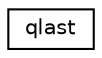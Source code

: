 digraph "Graphical Class Hierarchy"
{
 // INTERACTIVE_SVG=YES
  edge [fontname="Helvetica",fontsize="10",labelfontname="Helvetica",labelfontsize="10"];
  node [fontname="Helvetica",fontsize="10",shape=record];
  rankdir="LR";
  Node0 [label="qlast",height=0.2,width=0.4,color="black", fillcolor="white", style="filled",URL="$structqlast.html",tooltip="Quaternion, scalar last, using vector elements. "];
}
